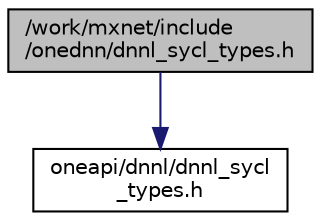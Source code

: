 digraph "/work/mxnet/include/onednn/dnnl_sycl_types.h"
{
 // LATEX_PDF_SIZE
  edge [fontname="Helvetica",fontsize="10",labelfontname="Helvetica",labelfontsize="10"];
  node [fontname="Helvetica",fontsize="10",shape=record];
  Node1 [label="/work/mxnet/include\l/onednn/dnnl_sycl_types.h",height=0.2,width=0.4,color="black", fillcolor="grey75", style="filled", fontcolor="black",tooltip=" "];
  Node1 -> Node2 [color="midnightblue",fontsize="10",style="solid",fontname="Helvetica"];
  Node2 [label="oneapi/dnnl/dnnl_sycl\l_types.h",height=0.2,width=0.4,color="black", fillcolor="white", style="filled",URL="$oneapi_2dnnl_2dnnl__sycl__types_8h.html",tooltip=" "];
}
